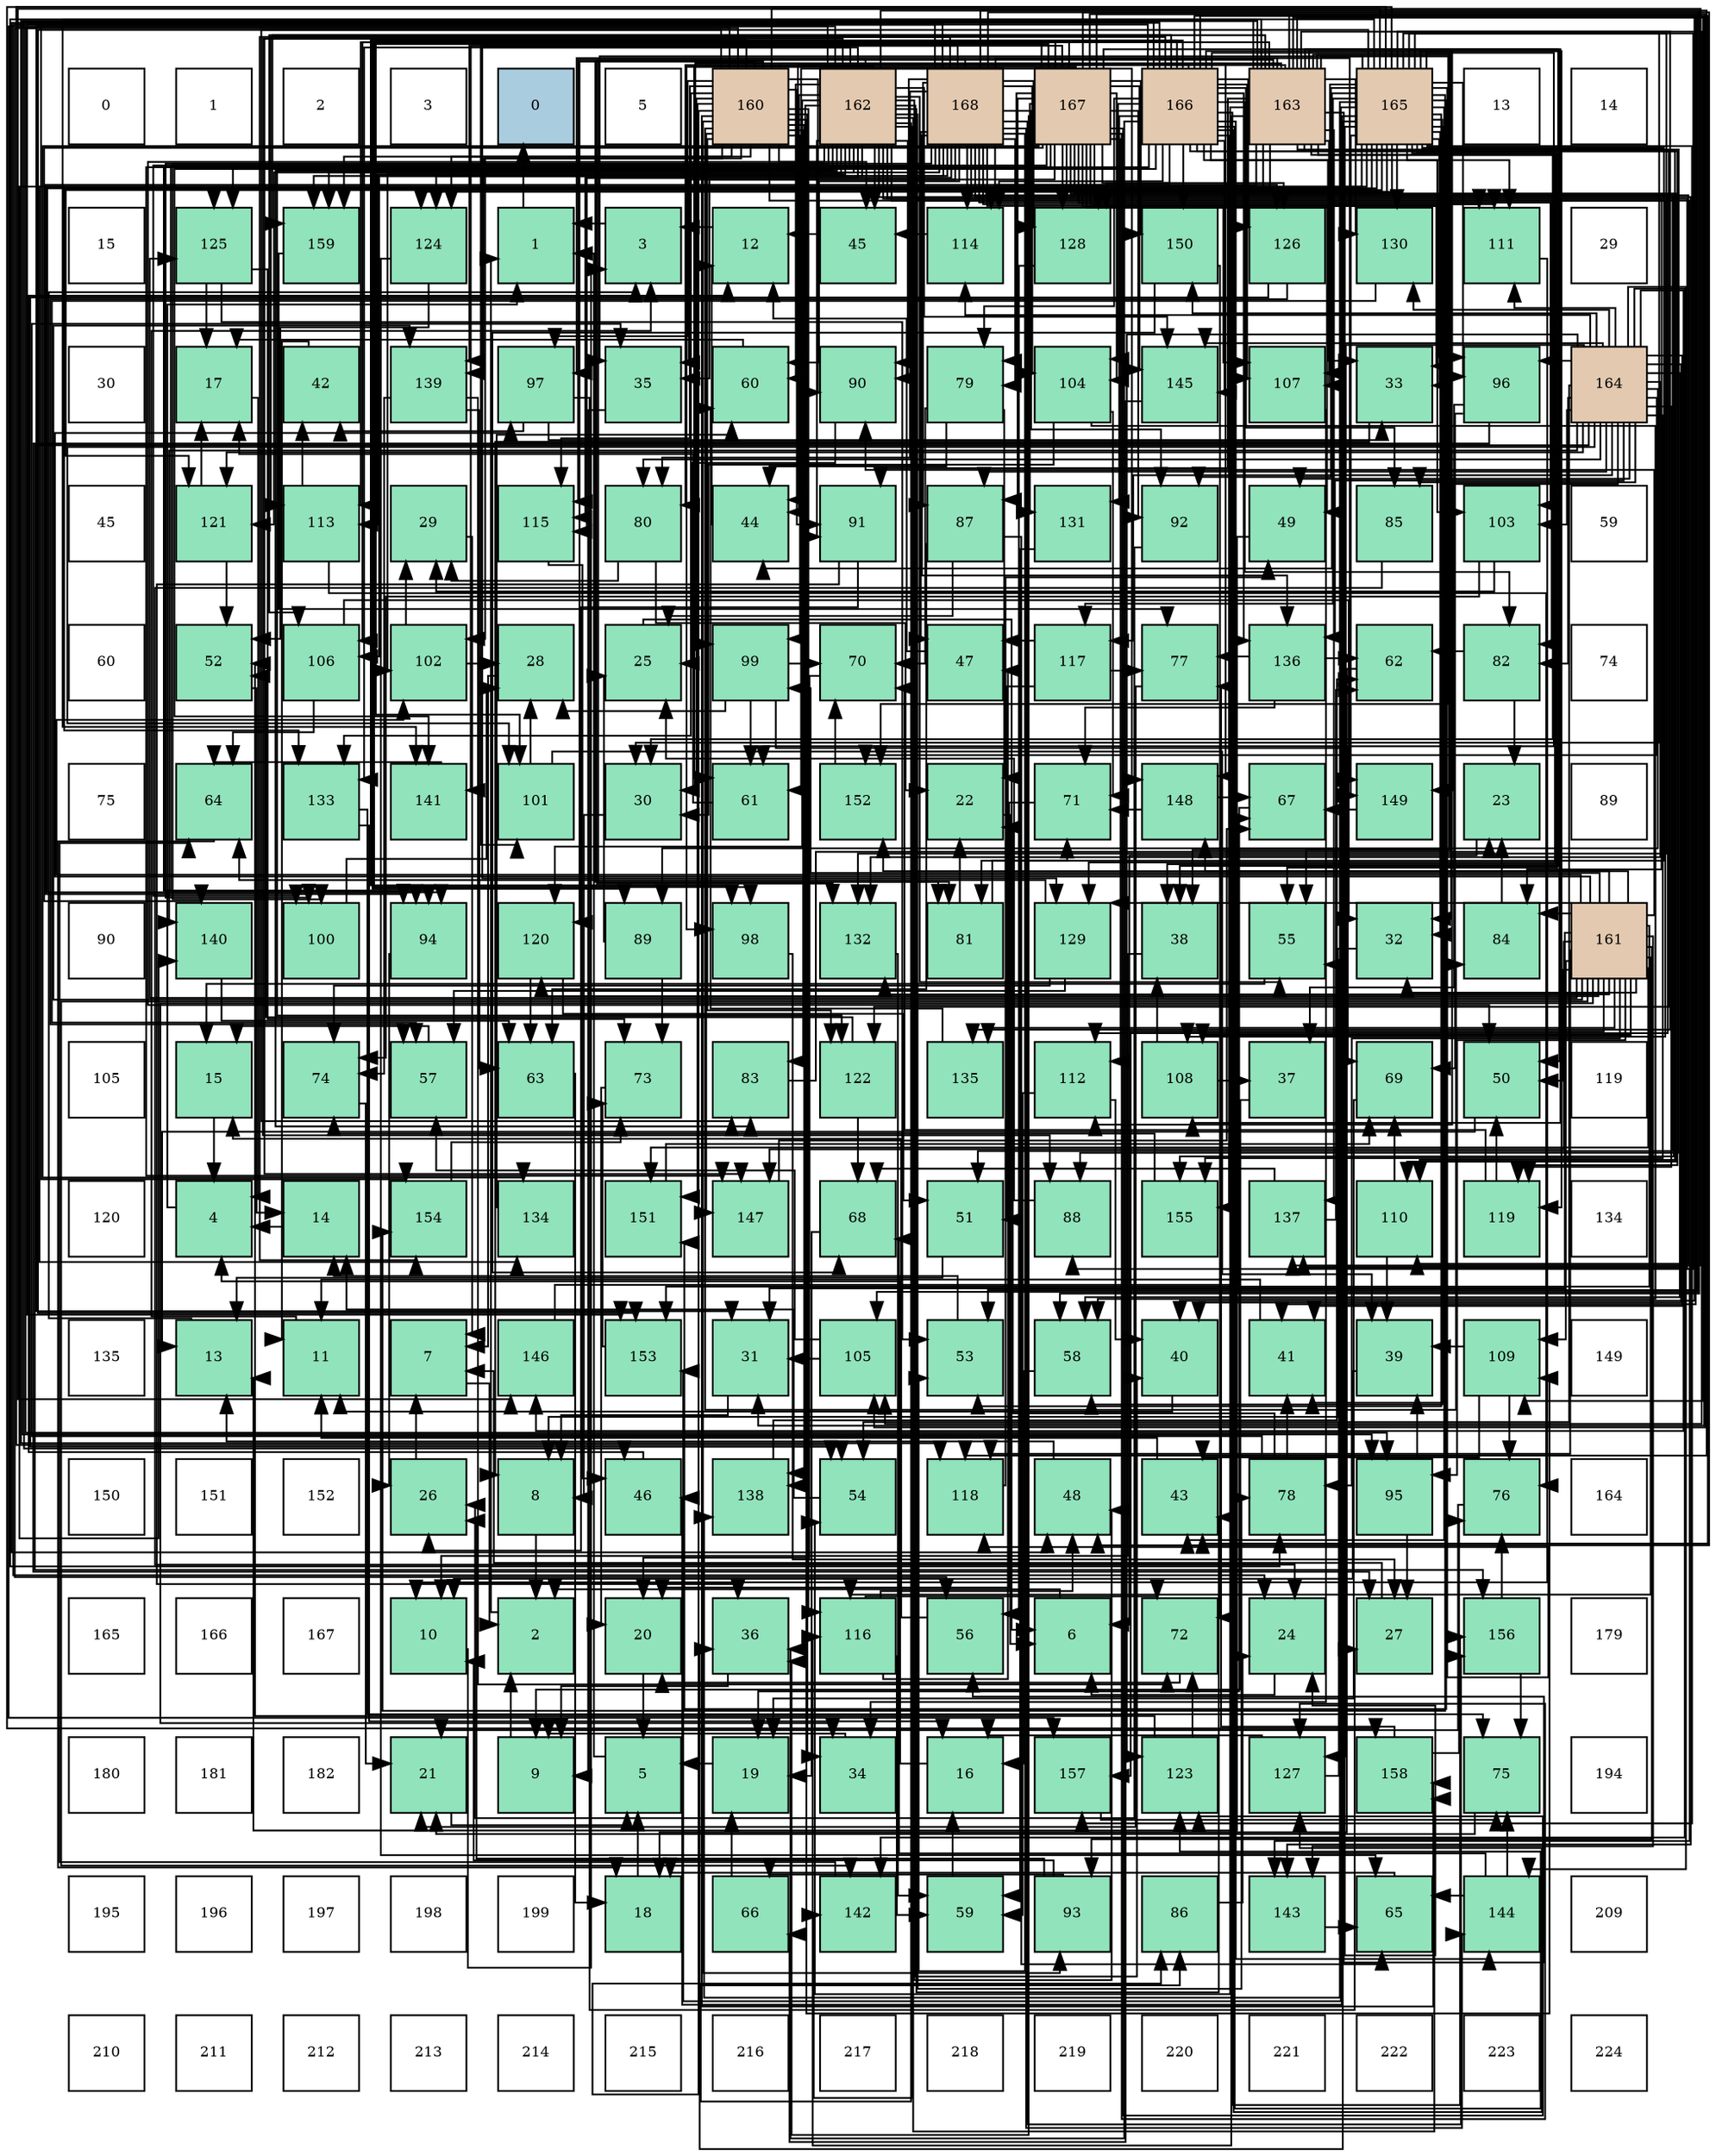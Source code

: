 digraph layout{
 rankdir=TB;
 splines=ortho;
 node [style=filled shape=square fixedsize=true width=0.6];
0[label="0", fontsize=8, fillcolor="#ffffff"];
1[label="1", fontsize=8, fillcolor="#ffffff"];
2[label="2", fontsize=8, fillcolor="#ffffff"];
3[label="3", fontsize=8, fillcolor="#ffffff"];
4[label="0", fontsize=8, fillcolor="#a9ccde"];
5[label="5", fontsize=8, fillcolor="#ffffff"];
6[label="160", fontsize=8, fillcolor="#e3c9af"];
7[label="162", fontsize=8, fillcolor="#e3c9af"];
8[label="168", fontsize=8, fillcolor="#e3c9af"];
9[label="167", fontsize=8, fillcolor="#e3c9af"];
10[label="166", fontsize=8, fillcolor="#e3c9af"];
11[label="163", fontsize=8, fillcolor="#e3c9af"];
12[label="165", fontsize=8, fillcolor="#e3c9af"];
13[label="13", fontsize=8, fillcolor="#ffffff"];
14[label="14", fontsize=8, fillcolor="#ffffff"];
15[label="15", fontsize=8, fillcolor="#ffffff"];
16[label="125", fontsize=8, fillcolor="#91e3bb"];
17[label="159", fontsize=8, fillcolor="#91e3bb"];
18[label="124", fontsize=8, fillcolor="#91e3bb"];
19[label="1", fontsize=8, fillcolor="#91e3bb"];
20[label="3", fontsize=8, fillcolor="#91e3bb"];
21[label="12", fontsize=8, fillcolor="#91e3bb"];
22[label="45", fontsize=8, fillcolor="#91e3bb"];
23[label="114", fontsize=8, fillcolor="#91e3bb"];
24[label="128", fontsize=8, fillcolor="#91e3bb"];
25[label="150", fontsize=8, fillcolor="#91e3bb"];
26[label="126", fontsize=8, fillcolor="#91e3bb"];
27[label="130", fontsize=8, fillcolor="#91e3bb"];
28[label="111", fontsize=8, fillcolor="#91e3bb"];
29[label="29", fontsize=8, fillcolor="#ffffff"];
30[label="30", fontsize=8, fillcolor="#ffffff"];
31[label="17", fontsize=8, fillcolor="#91e3bb"];
32[label="42", fontsize=8, fillcolor="#91e3bb"];
33[label="139", fontsize=8, fillcolor="#91e3bb"];
34[label="97", fontsize=8, fillcolor="#91e3bb"];
35[label="35", fontsize=8, fillcolor="#91e3bb"];
36[label="60", fontsize=8, fillcolor="#91e3bb"];
37[label="90", fontsize=8, fillcolor="#91e3bb"];
38[label="79", fontsize=8, fillcolor="#91e3bb"];
39[label="104", fontsize=8, fillcolor="#91e3bb"];
40[label="145", fontsize=8, fillcolor="#91e3bb"];
41[label="107", fontsize=8, fillcolor="#91e3bb"];
42[label="33", fontsize=8, fillcolor="#91e3bb"];
43[label="96", fontsize=8, fillcolor="#91e3bb"];
44[label="164", fontsize=8, fillcolor="#e3c9af"];
45[label="45", fontsize=8, fillcolor="#ffffff"];
46[label="121", fontsize=8, fillcolor="#91e3bb"];
47[label="113", fontsize=8, fillcolor="#91e3bb"];
48[label="29", fontsize=8, fillcolor="#91e3bb"];
49[label="115", fontsize=8, fillcolor="#91e3bb"];
50[label="80", fontsize=8, fillcolor="#91e3bb"];
51[label="44", fontsize=8, fillcolor="#91e3bb"];
52[label="91", fontsize=8, fillcolor="#91e3bb"];
53[label="87", fontsize=8, fillcolor="#91e3bb"];
54[label="131", fontsize=8, fillcolor="#91e3bb"];
55[label="92", fontsize=8, fillcolor="#91e3bb"];
56[label="49", fontsize=8, fillcolor="#91e3bb"];
57[label="85", fontsize=8, fillcolor="#91e3bb"];
58[label="103", fontsize=8, fillcolor="#91e3bb"];
59[label="59", fontsize=8, fillcolor="#ffffff"];
60[label="60", fontsize=8, fillcolor="#ffffff"];
61[label="52", fontsize=8, fillcolor="#91e3bb"];
62[label="106", fontsize=8, fillcolor="#91e3bb"];
63[label="102", fontsize=8, fillcolor="#91e3bb"];
64[label="28", fontsize=8, fillcolor="#91e3bb"];
65[label="25", fontsize=8, fillcolor="#91e3bb"];
66[label="99", fontsize=8, fillcolor="#91e3bb"];
67[label="70", fontsize=8, fillcolor="#91e3bb"];
68[label="47", fontsize=8, fillcolor="#91e3bb"];
69[label="117", fontsize=8, fillcolor="#91e3bb"];
70[label="77", fontsize=8, fillcolor="#91e3bb"];
71[label="136", fontsize=8, fillcolor="#91e3bb"];
72[label="62", fontsize=8, fillcolor="#91e3bb"];
73[label="82", fontsize=8, fillcolor="#91e3bb"];
74[label="74", fontsize=8, fillcolor="#ffffff"];
75[label="75", fontsize=8, fillcolor="#ffffff"];
76[label="64", fontsize=8, fillcolor="#91e3bb"];
77[label="133", fontsize=8, fillcolor="#91e3bb"];
78[label="141", fontsize=8, fillcolor="#91e3bb"];
79[label="101", fontsize=8, fillcolor="#91e3bb"];
80[label="30", fontsize=8, fillcolor="#91e3bb"];
81[label="61", fontsize=8, fillcolor="#91e3bb"];
82[label="152", fontsize=8, fillcolor="#91e3bb"];
83[label="22", fontsize=8, fillcolor="#91e3bb"];
84[label="71", fontsize=8, fillcolor="#91e3bb"];
85[label="148", fontsize=8, fillcolor="#91e3bb"];
86[label="67", fontsize=8, fillcolor="#91e3bb"];
87[label="149", fontsize=8, fillcolor="#91e3bb"];
88[label="23", fontsize=8, fillcolor="#91e3bb"];
89[label="89", fontsize=8, fillcolor="#ffffff"];
90[label="90", fontsize=8, fillcolor="#ffffff"];
91[label="140", fontsize=8, fillcolor="#91e3bb"];
92[label="100", fontsize=8, fillcolor="#91e3bb"];
93[label="94", fontsize=8, fillcolor="#91e3bb"];
94[label="120", fontsize=8, fillcolor="#91e3bb"];
95[label="89", fontsize=8, fillcolor="#91e3bb"];
96[label="98", fontsize=8, fillcolor="#91e3bb"];
97[label="132", fontsize=8, fillcolor="#91e3bb"];
98[label="81", fontsize=8, fillcolor="#91e3bb"];
99[label="129", fontsize=8, fillcolor="#91e3bb"];
100[label="38", fontsize=8, fillcolor="#91e3bb"];
101[label="55", fontsize=8, fillcolor="#91e3bb"];
102[label="32", fontsize=8, fillcolor="#91e3bb"];
103[label="84", fontsize=8, fillcolor="#91e3bb"];
104[label="161", fontsize=8, fillcolor="#e3c9af"];
105[label="105", fontsize=8, fillcolor="#ffffff"];
106[label="15", fontsize=8, fillcolor="#91e3bb"];
107[label="74", fontsize=8, fillcolor="#91e3bb"];
108[label="57", fontsize=8, fillcolor="#91e3bb"];
109[label="63", fontsize=8, fillcolor="#91e3bb"];
110[label="73", fontsize=8, fillcolor="#91e3bb"];
111[label="83", fontsize=8, fillcolor="#91e3bb"];
112[label="122", fontsize=8, fillcolor="#91e3bb"];
113[label="135", fontsize=8, fillcolor="#91e3bb"];
114[label="112", fontsize=8, fillcolor="#91e3bb"];
115[label="108", fontsize=8, fillcolor="#91e3bb"];
116[label="37", fontsize=8, fillcolor="#91e3bb"];
117[label="69", fontsize=8, fillcolor="#91e3bb"];
118[label="50", fontsize=8, fillcolor="#91e3bb"];
119[label="119", fontsize=8, fillcolor="#ffffff"];
120[label="120", fontsize=8, fillcolor="#ffffff"];
121[label="4", fontsize=8, fillcolor="#91e3bb"];
122[label="14", fontsize=8, fillcolor="#91e3bb"];
123[label="154", fontsize=8, fillcolor="#91e3bb"];
124[label="134", fontsize=8, fillcolor="#91e3bb"];
125[label="151", fontsize=8, fillcolor="#91e3bb"];
126[label="147", fontsize=8, fillcolor="#91e3bb"];
127[label="68", fontsize=8, fillcolor="#91e3bb"];
128[label="51", fontsize=8, fillcolor="#91e3bb"];
129[label="88", fontsize=8, fillcolor="#91e3bb"];
130[label="155", fontsize=8, fillcolor="#91e3bb"];
131[label="137", fontsize=8, fillcolor="#91e3bb"];
132[label="110", fontsize=8, fillcolor="#91e3bb"];
133[label="119", fontsize=8, fillcolor="#91e3bb"];
134[label="134", fontsize=8, fillcolor="#ffffff"];
135[label="135", fontsize=8, fillcolor="#ffffff"];
136[label="13", fontsize=8, fillcolor="#91e3bb"];
137[label="11", fontsize=8, fillcolor="#91e3bb"];
138[label="7", fontsize=8, fillcolor="#91e3bb"];
139[label="146", fontsize=8, fillcolor="#91e3bb"];
140[label="153", fontsize=8, fillcolor="#91e3bb"];
141[label="31", fontsize=8, fillcolor="#91e3bb"];
142[label="105", fontsize=8, fillcolor="#91e3bb"];
143[label="53", fontsize=8, fillcolor="#91e3bb"];
144[label="58", fontsize=8, fillcolor="#91e3bb"];
145[label="40", fontsize=8, fillcolor="#91e3bb"];
146[label="41", fontsize=8, fillcolor="#91e3bb"];
147[label="39", fontsize=8, fillcolor="#91e3bb"];
148[label="109", fontsize=8, fillcolor="#91e3bb"];
149[label="149", fontsize=8, fillcolor="#ffffff"];
150[label="150", fontsize=8, fillcolor="#ffffff"];
151[label="151", fontsize=8, fillcolor="#ffffff"];
152[label="152", fontsize=8, fillcolor="#ffffff"];
153[label="26", fontsize=8, fillcolor="#91e3bb"];
154[label="8", fontsize=8, fillcolor="#91e3bb"];
155[label="46", fontsize=8, fillcolor="#91e3bb"];
156[label="138", fontsize=8, fillcolor="#91e3bb"];
157[label="54", fontsize=8, fillcolor="#91e3bb"];
158[label="118", fontsize=8, fillcolor="#91e3bb"];
159[label="48", fontsize=8, fillcolor="#91e3bb"];
160[label="43", fontsize=8, fillcolor="#91e3bb"];
161[label="78", fontsize=8, fillcolor="#91e3bb"];
162[label="95", fontsize=8, fillcolor="#91e3bb"];
163[label="76", fontsize=8, fillcolor="#91e3bb"];
164[label="164", fontsize=8, fillcolor="#ffffff"];
165[label="165", fontsize=8, fillcolor="#ffffff"];
166[label="166", fontsize=8, fillcolor="#ffffff"];
167[label="167", fontsize=8, fillcolor="#ffffff"];
168[label="10", fontsize=8, fillcolor="#91e3bb"];
169[label="2", fontsize=8, fillcolor="#91e3bb"];
170[label="20", fontsize=8, fillcolor="#91e3bb"];
171[label="36", fontsize=8, fillcolor="#91e3bb"];
172[label="116", fontsize=8, fillcolor="#91e3bb"];
173[label="56", fontsize=8, fillcolor="#91e3bb"];
174[label="6", fontsize=8, fillcolor="#91e3bb"];
175[label="72", fontsize=8, fillcolor="#91e3bb"];
176[label="24", fontsize=8, fillcolor="#91e3bb"];
177[label="27", fontsize=8, fillcolor="#91e3bb"];
178[label="156", fontsize=8, fillcolor="#91e3bb"];
179[label="179", fontsize=8, fillcolor="#ffffff"];
180[label="180", fontsize=8, fillcolor="#ffffff"];
181[label="181", fontsize=8, fillcolor="#ffffff"];
182[label="182", fontsize=8, fillcolor="#ffffff"];
183[label="21", fontsize=8, fillcolor="#91e3bb"];
184[label="9", fontsize=8, fillcolor="#91e3bb"];
185[label="5", fontsize=8, fillcolor="#91e3bb"];
186[label="19", fontsize=8, fillcolor="#91e3bb"];
187[label="34", fontsize=8, fillcolor="#91e3bb"];
188[label="16", fontsize=8, fillcolor="#91e3bb"];
189[label="157", fontsize=8, fillcolor="#91e3bb"];
190[label="123", fontsize=8, fillcolor="#91e3bb"];
191[label="127", fontsize=8, fillcolor="#91e3bb"];
192[label="158", fontsize=8, fillcolor="#91e3bb"];
193[label="75", fontsize=8, fillcolor="#91e3bb"];
194[label="194", fontsize=8, fillcolor="#ffffff"];
195[label="195", fontsize=8, fillcolor="#ffffff"];
196[label="196", fontsize=8, fillcolor="#ffffff"];
197[label="197", fontsize=8, fillcolor="#ffffff"];
198[label="198", fontsize=8, fillcolor="#ffffff"];
199[label="199", fontsize=8, fillcolor="#ffffff"];
200[label="18", fontsize=8, fillcolor="#91e3bb"];
201[label="66", fontsize=8, fillcolor="#91e3bb"];
202[label="142", fontsize=8, fillcolor="#91e3bb"];
203[label="59", fontsize=8, fillcolor="#91e3bb"];
204[label="93", fontsize=8, fillcolor="#91e3bb"];
205[label="86", fontsize=8, fillcolor="#91e3bb"];
206[label="143", fontsize=8, fillcolor="#91e3bb"];
207[label="65", fontsize=8, fillcolor="#91e3bb"];
208[label="144", fontsize=8, fillcolor="#91e3bb"];
209[label="209", fontsize=8, fillcolor="#ffffff"];
210[label="210", fontsize=8, fillcolor="#ffffff"];
211[label="211", fontsize=8, fillcolor="#ffffff"];
212[label="212", fontsize=8, fillcolor="#ffffff"];
213[label="213", fontsize=8, fillcolor="#ffffff"];
214[label="214", fontsize=8, fillcolor="#ffffff"];
215[label="215", fontsize=8, fillcolor="#ffffff"];
216[label="216", fontsize=8, fillcolor="#ffffff"];
217[label="217", fontsize=8, fillcolor="#ffffff"];
218[label="218", fontsize=8, fillcolor="#ffffff"];
219[label="219", fontsize=8, fillcolor="#ffffff"];
220[label="220", fontsize=8, fillcolor="#ffffff"];
221[label="221", fontsize=8, fillcolor="#ffffff"];
222[label="222", fontsize=8, fillcolor="#ffffff"];
223[label="223", fontsize=8, fillcolor="#ffffff"];
224[label="224", fontsize=8, fillcolor="#ffffff"];
edge [constraint=false, style=vis];19 -> 4;
169 -> 19;
20 -> 19;
121 -> 19;
185 -> 19;
174 -> 169;
138 -> 169;
154 -> 169;
184 -> 169;
168 -> 20;
137 -> 20;
21 -> 20;
136 -> 20;
122 -> 121;
106 -> 121;
188 -> 121;
31 -> 121;
200 -> 185;
186 -> 185;
170 -> 185;
183 -> 185;
83 -> 174;
88 -> 174;
176 -> 174;
65 -> 174;
153 -> 138;
177 -> 138;
64 -> 138;
48 -> 138;
80 -> 154;
141 -> 154;
102 -> 154;
42 -> 154;
187 -> 184;
35 -> 184;
171 -> 184;
116 -> 184;
100 -> 168;
147 -> 168;
145 -> 137;
146 -> 137;
32 -> 137;
160 -> 137;
51 -> 21;
22 -> 21;
155 -> 21;
68 -> 21;
159 -> 136;
56 -> 136;
118 -> 136;
128 -> 136;
61 -> 122;
143 -> 122;
157 -> 122;
101 -> 106;
173 -> 106;
108 -> 106;
144 -> 188;
203 -> 188;
36 -> 31;
81 -> 31;
72 -> 200;
109 -> 200;
76 -> 200;
207 -> 200;
201 -> 186;
86 -> 186;
127 -> 186;
117 -> 186;
67 -> 170;
84 -> 170;
175 -> 170;
110 -> 170;
107 -> 183;
193 -> 183;
163 -> 183;
70 -> 183;
161 -> 83;
161 -> 35;
161 -> 146;
38 -> 83;
38 -> 51;
38 -> 67;
50 -> 83;
50 -> 48;
98 -> 83;
98 -> 84;
73 -> 88;
73 -> 72;
111 -> 88;
103 -> 88;
57 -> 176;
205 -> 176;
53 -> 65;
53 -> 109;
53 -> 207;
129 -> 65;
95 -> 65;
95 -> 110;
37 -> 65;
52 -> 153;
52 -> 171;
55 -> 153;
204 -> 168;
204 -> 153;
204 -> 201;
93 -> 153;
162 -> 177;
162 -> 147;
43 -> 177;
43 -> 116;
43 -> 117;
34 -> 177;
34 -> 42;
34 -> 32;
96 -> 177;
66 -> 64;
66 -> 81;
66 -> 117;
66 -> 67;
92 -> 64;
79 -> 64;
79 -> 147;
63 -> 64;
63 -> 48;
58 -> 48;
58 -> 107;
39 -> 80;
39 -> 144;
39 -> 84;
142 -> 141;
142 -> 108;
62 -> 102;
62 -> 76;
41 -> 187;
115 -> 116;
115 -> 100;
148 -> 147;
148 -> 160;
148 -> 163;
132 -> 147;
132 -> 117;
28 -> 168;
114 -> 145;
114 -> 203;
47 -> 32;
47 -> 163;
23 -> 22;
49 -> 155;
172 -> 68;
172 -> 159;
172 -> 203;
172 -> 175;
69 -> 68;
69 -> 128;
69 -> 70;
158 -> 56;
133 -> 118;
133 -> 67;
94 -> 128;
94 -> 109;
46 -> 31;
46 -> 61;
112 -> 61;
112 -> 127;
190 -> 61;
190 -> 175;
18 -> 61;
18 -> 207;
16 -> 31;
16 -> 143;
16 -> 110;
26 -> 157;
26 -> 108;
191 -> 188;
191 -> 101;
24 -> 173;
99 -> 108;
99 -> 76;
99 -> 107;
27 -> 108;
54 -> 203;
97 -> 203;
77 -> 188;
77 -> 193;
124 -> 36;
113 -> 36;
71 -> 72;
71 -> 84;
71 -> 70;
131 -> 72;
131 -> 127;
156 -> 72;
33 -> 109;
33 -> 175;
33 -> 107;
91 -> 109;
78 -> 76;
202 -> 76;
206 -> 207;
208 -> 207;
208 -> 127;
208 -> 193;
40 -> 201;
139 -> 86;
126 -> 86;
85 -> 86;
85 -> 84;
87 -> 86;
25 -> 127;
25 -> 175;
125 -> 117;
82 -> 67;
140 -> 110;
123 -> 110;
130 -> 107;
178 -> 193;
178 -> 163;
189 -> 193;
192 -> 163;
192 -> 70;
17 -> 70;
6 -> 80;
6 -> 187;
6 -> 22;
6 -> 173;
6 -> 98;
6 -> 111;
6 -> 103;
6 -> 205;
6 -> 129;
6 -> 37;
6 -> 52;
6 -> 204;
6 -> 162;
6 -> 34;
6 -> 66;
6 -> 63;
6 -> 148;
6 -> 49;
6 -> 172;
6 -> 94;
6 -> 112;
6 -> 18;
6 -> 77;
6 -> 131;
6 -> 156;
6 -> 33;
6 -> 206;
6 -> 126;
6 -> 85;
6 -> 125;
6 -> 140;
6 -> 192;
6 -> 17;
104 -> 141;
104 -> 102;
104 -> 187;
104 -> 118;
104 -> 161;
104 -> 103;
104 -> 37;
104 -> 204;
104 -> 162;
104 -> 34;
104 -> 66;
104 -> 63;
104 -> 115;
104 -> 148;
104 -> 172;
104 -> 158;
104 -> 94;
104 -> 16;
104 -> 99;
104 -> 97;
104 -> 113;
104 -> 33;
104 -> 202;
104 -> 206;
104 -> 126;
104 -> 85;
104 -> 125;
104 -> 82;
104 -> 140;
104 -> 189;
7 -> 141;
7 -> 145;
7 -> 160;
7 -> 51;
7 -> 22;
7 -> 159;
7 -> 118;
7 -> 101;
7 -> 144;
7 -> 36;
7 -> 161;
7 -> 98;
7 -> 111;
7 -> 103;
7 -> 205;
7 -> 37;
7 -> 52;
7 -> 96;
7 -> 92;
7 -> 63;
7 -> 115;
7 -> 47;
7 -> 49;
7 -> 94;
7 -> 112;
7 -> 18;
7 -> 16;
7 -> 99;
7 -> 77;
7 -> 131;
7 -> 156;
7 -> 202;
7 -> 206;
7 -> 40;
7 -> 126;
7 -> 85;
7 -> 189;
7 -> 192;
7 -> 17;
11 -> 80;
11 -> 141;
11 -> 102;
11 -> 145;
11 -> 51;
11 -> 118;
11 -> 157;
11 -> 101;
11 -> 173;
11 -> 161;
11 -> 129;
11 -> 52;
11 -> 93;
11 -> 162;
11 -> 34;
11 -> 66;
11 -> 41;
11 -> 115;
11 -> 148;
11 -> 49;
11 -> 172;
11 -> 158;
11 -> 112;
11 -> 18;
11 -> 16;
11 -> 99;
11 -> 27;
11 -> 113;
11 -> 131;
11 -> 33;
11 -> 82;
11 -> 17;
44 -> 145;
44 -> 146;
44 -> 56;
44 -> 157;
44 -> 144;
44 -> 50;
44 -> 73;
44 -> 57;
44 -> 53;
44 -> 95;
44 -> 43;
44 -> 79;
44 -> 58;
44 -> 28;
44 -> 23;
44 -> 69;
44 -> 133;
44 -> 46;
44 -> 190;
44 -> 191;
44 -> 27;
44 -> 97;
44 -> 71;
44 -> 91;
44 -> 202;
44 -> 208;
44 -> 40;
44 -> 139;
44 -> 87;
44 -> 25;
44 -> 82;
44 -> 130;
44 -> 178;
12 -> 176;
12 -> 80;
12 -> 102;
12 -> 42;
12 -> 35;
12 -> 171;
12 -> 100;
12 -> 146;
12 -> 160;
12 -> 51;
12 -> 155;
12 -> 143;
12 -> 157;
12 -> 101;
12 -> 144;
12 -> 81;
12 -> 98;
12 -> 111;
12 -> 129;
12 -> 55;
12 -> 93;
12 -> 43;
12 -> 142;
12 -> 41;
12 -> 28;
12 -> 23;
12 -> 69;
12 -> 158;
12 -> 133;
12 -> 46;
12 -> 24;
12 -> 27;
12 -> 97;
12 -> 77;
12 -> 124;
12 -> 156;
12 -> 91;
12 -> 78;
12 -> 139;
12 -> 87;
12 -> 125;
12 -> 140;
12 -> 123;
12 -> 189;
12 -> 192;
10 -> 42;
10 -> 171;
10 -> 100;
10 -> 146;
10 -> 160;
10 -> 155;
10 -> 159;
10 -> 38;
10 -> 50;
10 -> 73;
10 -> 57;
10 -> 96;
10 -> 79;
10 -> 58;
10 -> 39;
10 -> 62;
10 -> 41;
10 -> 132;
10 -> 114;
10 -> 47;
10 -> 23;
10 -> 133;
10 -> 190;
10 -> 26;
10 -> 191;
10 -> 24;
10 -> 54;
10 -> 71;
10 -> 78;
10 -> 208;
10 -> 40;
10 -> 126;
10 -> 25;
10 -> 123;
10 -> 130;
10 -> 178;
9 -> 35;
9 -> 171;
9 -> 100;
9 -> 159;
9 -> 56;
9 -> 128;
9 -> 143;
9 -> 81;
9 -> 38;
9 -> 53;
9 -> 95;
9 -> 55;
9 -> 93;
9 -> 43;
9 -> 96;
9 -> 92;
9 -> 79;
9 -> 58;
9 -> 39;
9 -> 142;
9 -> 62;
9 -> 41;
9 -> 132;
9 -> 28;
9 -> 114;
9 -> 47;
9 -> 190;
9 -> 26;
9 -> 191;
9 -> 24;
9 -> 54;
9 -> 124;
9 -> 91;
9 -> 40;
9 -> 25;
9 -> 130;
8 -> 176;
8 -> 42;
8 -> 35;
8 -> 68;
8 -> 143;
8 -> 36;
8 -> 81;
8 -> 38;
8 -> 50;
8 -> 73;
8 -> 53;
8 -> 37;
8 -> 55;
8 -> 93;
8 -> 92;
8 -> 39;
8 -> 142;
8 -> 62;
8 -> 132;
8 -> 28;
8 -> 114;
8 -> 23;
8 -> 49;
8 -> 158;
8 -> 46;
8 -> 26;
8 -> 24;
8 -> 97;
8 -> 71;
8 -> 78;
8 -> 208;
8 -> 87;
8 -> 140;
8 -> 123;
8 -> 178;
8 -> 17;
edge [constraint=true, style=invis];
0 -> 15 -> 30 -> 45 -> 60 -> 75 -> 90 -> 105 -> 120 -> 135 -> 150 -> 165 -> 180 -> 195 -> 210;
1 -> 16 -> 31 -> 46 -> 61 -> 76 -> 91 -> 106 -> 121 -> 136 -> 151 -> 166 -> 181 -> 196 -> 211;
2 -> 17 -> 32 -> 47 -> 62 -> 77 -> 92 -> 107 -> 122 -> 137 -> 152 -> 167 -> 182 -> 197 -> 212;
3 -> 18 -> 33 -> 48 -> 63 -> 78 -> 93 -> 108 -> 123 -> 138 -> 153 -> 168 -> 183 -> 198 -> 213;
4 -> 19 -> 34 -> 49 -> 64 -> 79 -> 94 -> 109 -> 124 -> 139 -> 154 -> 169 -> 184 -> 199 -> 214;
5 -> 20 -> 35 -> 50 -> 65 -> 80 -> 95 -> 110 -> 125 -> 140 -> 155 -> 170 -> 185 -> 200 -> 215;
6 -> 21 -> 36 -> 51 -> 66 -> 81 -> 96 -> 111 -> 126 -> 141 -> 156 -> 171 -> 186 -> 201 -> 216;
7 -> 22 -> 37 -> 52 -> 67 -> 82 -> 97 -> 112 -> 127 -> 142 -> 157 -> 172 -> 187 -> 202 -> 217;
8 -> 23 -> 38 -> 53 -> 68 -> 83 -> 98 -> 113 -> 128 -> 143 -> 158 -> 173 -> 188 -> 203 -> 218;
9 -> 24 -> 39 -> 54 -> 69 -> 84 -> 99 -> 114 -> 129 -> 144 -> 159 -> 174 -> 189 -> 204 -> 219;
10 -> 25 -> 40 -> 55 -> 70 -> 85 -> 100 -> 115 -> 130 -> 145 -> 160 -> 175 -> 190 -> 205 -> 220;
11 -> 26 -> 41 -> 56 -> 71 -> 86 -> 101 -> 116 -> 131 -> 146 -> 161 -> 176 -> 191 -> 206 -> 221;
12 -> 27 -> 42 -> 57 -> 72 -> 87 -> 102 -> 117 -> 132 -> 147 -> 162 -> 177 -> 192 -> 207 -> 222;
13 -> 28 -> 43 -> 58 -> 73 -> 88 -> 103 -> 118 -> 133 -> 148 -> 163 -> 178 -> 193 -> 208 -> 223;
14 -> 29 -> 44 -> 59 -> 74 -> 89 -> 104 -> 119 -> 134 -> 149 -> 164 -> 179 -> 194 -> 209 -> 224;
rank = same {0 -> 1 -> 2 -> 3 -> 4 -> 5 -> 6 -> 7 -> 8 -> 9 -> 10 -> 11 -> 12 -> 13 -> 14};
rank = same {15 -> 16 -> 17 -> 18 -> 19 -> 20 -> 21 -> 22 -> 23 -> 24 -> 25 -> 26 -> 27 -> 28 -> 29};
rank = same {30 -> 31 -> 32 -> 33 -> 34 -> 35 -> 36 -> 37 -> 38 -> 39 -> 40 -> 41 -> 42 -> 43 -> 44};
rank = same {45 -> 46 -> 47 -> 48 -> 49 -> 50 -> 51 -> 52 -> 53 -> 54 -> 55 -> 56 -> 57 -> 58 -> 59};
rank = same {60 -> 61 -> 62 -> 63 -> 64 -> 65 -> 66 -> 67 -> 68 -> 69 -> 70 -> 71 -> 72 -> 73 -> 74};
rank = same {75 -> 76 -> 77 -> 78 -> 79 -> 80 -> 81 -> 82 -> 83 -> 84 -> 85 -> 86 -> 87 -> 88 -> 89};
rank = same {90 -> 91 -> 92 -> 93 -> 94 -> 95 -> 96 -> 97 -> 98 -> 99 -> 100 -> 101 -> 102 -> 103 -> 104};
rank = same {105 -> 106 -> 107 -> 108 -> 109 -> 110 -> 111 -> 112 -> 113 -> 114 -> 115 -> 116 -> 117 -> 118 -> 119};
rank = same {120 -> 121 -> 122 -> 123 -> 124 -> 125 -> 126 -> 127 -> 128 -> 129 -> 130 -> 131 -> 132 -> 133 -> 134};
rank = same {135 -> 136 -> 137 -> 138 -> 139 -> 140 -> 141 -> 142 -> 143 -> 144 -> 145 -> 146 -> 147 -> 148 -> 149};
rank = same {150 -> 151 -> 152 -> 153 -> 154 -> 155 -> 156 -> 157 -> 158 -> 159 -> 160 -> 161 -> 162 -> 163 -> 164};
rank = same {165 -> 166 -> 167 -> 168 -> 169 -> 170 -> 171 -> 172 -> 173 -> 174 -> 175 -> 176 -> 177 -> 178 -> 179};
rank = same {180 -> 181 -> 182 -> 183 -> 184 -> 185 -> 186 -> 187 -> 188 -> 189 -> 190 -> 191 -> 192 -> 193 -> 194};
rank = same {195 -> 196 -> 197 -> 198 -> 199 -> 200 -> 201 -> 202 -> 203 -> 204 -> 205 -> 206 -> 207 -> 208 -> 209};
rank = same {210 -> 211 -> 212 -> 213 -> 214 -> 215 -> 216 -> 217 -> 218 -> 219 -> 220 -> 221 -> 222 -> 223 -> 224};
}